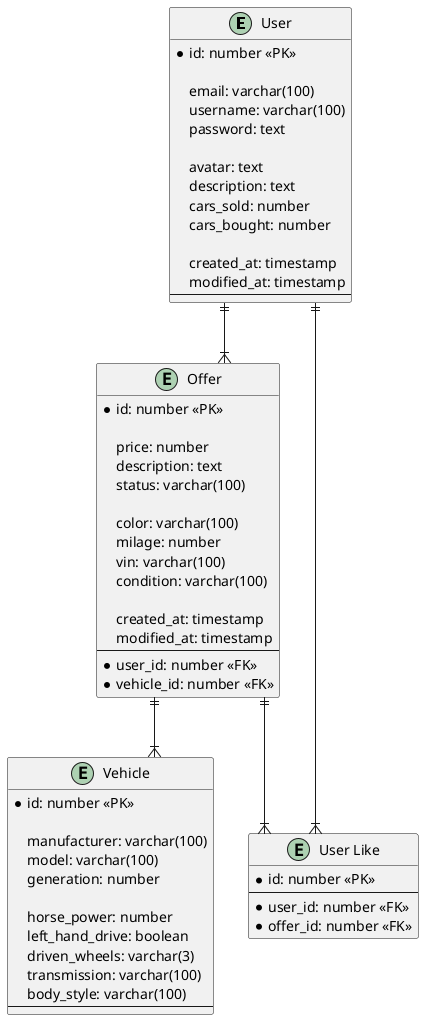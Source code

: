 @startuml

' hide the spot
' hide circle

' avoid problems with angled crows feet
skinparam linetype ortho

entity "User" as user {
    *id: number <<PK>>

    email: varchar(100)
    username: varchar(100)
    password: text
    
    avatar: text
    description: text
    cars_sold: number
    cars_bought: number

    created_at: timestamp
    modified_at: timestamp
    ---
}

entity "Offer" as offer {
    *id: number <<PK>>

    price: number
    description: text
    status: varchar(100)
    
    color: varchar(100)
    milage: number
    vin: varchar(100)
    condition: varchar(100)

    created_at: timestamp
    modified_at: timestamp
    --
    *user_id: number <<FK>>
    *vehicle_id: number <<FK>>
}

entity "Vehicle" as vehicle {
    *id: number <<PK>>

    manufacturer: varchar(100)
    model: varchar(100)
    generation: number

    horse_power: number
    left_hand_drive: boolean
    driven_wheels: varchar(3)
    transmission: varchar(100)
    body_style: varchar(100)
    ---
}

user ||--|{ offer
offer ||--|{ vehicle

' Join tables

entity "User Like" as user_like {
    *id: number <<PK>>
    ---
    *user_id: number <<FK>>
    *offer_id: number <<FK>>
}

user ||--|{ user_like
offer ||--|{ user_like

@enduml